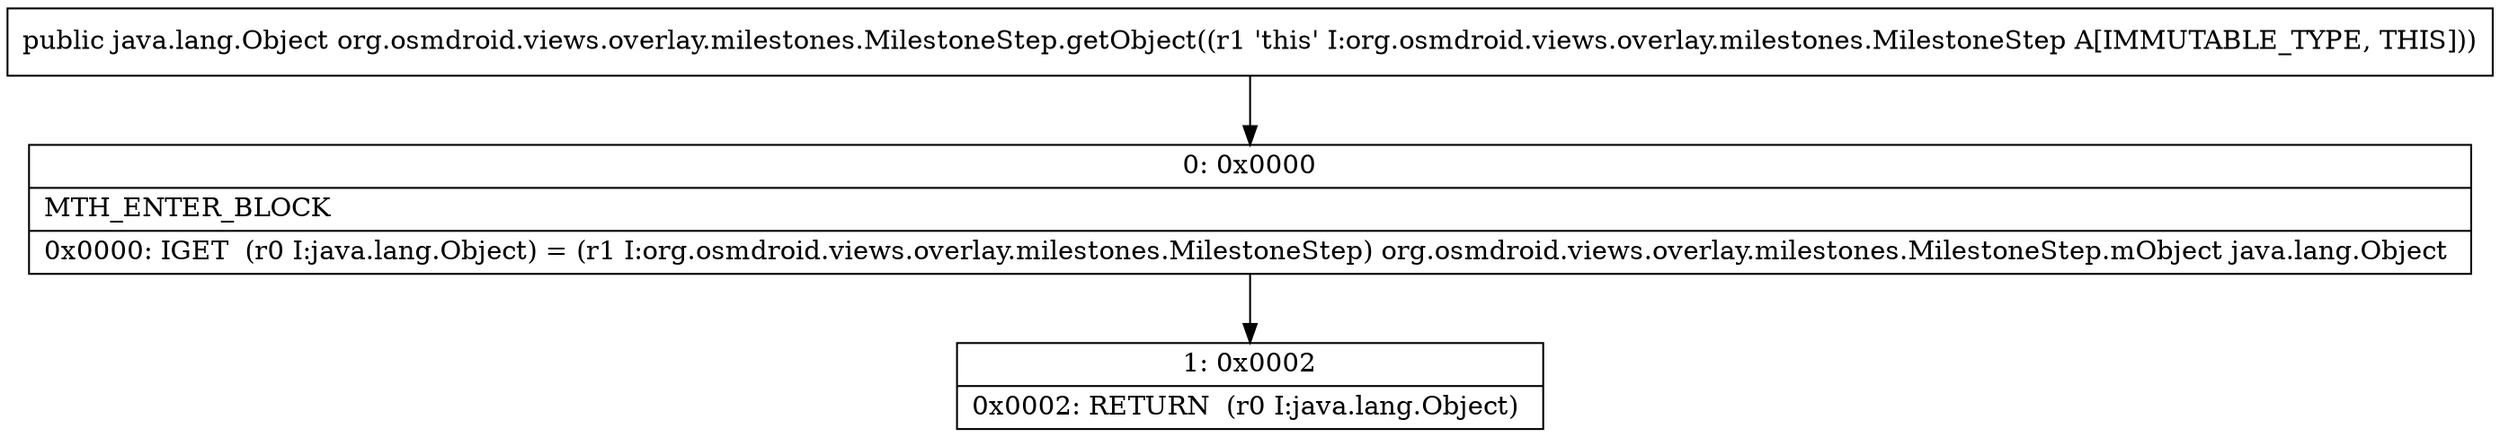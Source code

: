 digraph "CFG fororg.osmdroid.views.overlay.milestones.MilestoneStep.getObject()Ljava\/lang\/Object;" {
Node_0 [shape=record,label="{0\:\ 0x0000|MTH_ENTER_BLOCK\l|0x0000: IGET  (r0 I:java.lang.Object) = (r1 I:org.osmdroid.views.overlay.milestones.MilestoneStep) org.osmdroid.views.overlay.milestones.MilestoneStep.mObject java.lang.Object \l}"];
Node_1 [shape=record,label="{1\:\ 0x0002|0x0002: RETURN  (r0 I:java.lang.Object) \l}"];
MethodNode[shape=record,label="{public java.lang.Object org.osmdroid.views.overlay.milestones.MilestoneStep.getObject((r1 'this' I:org.osmdroid.views.overlay.milestones.MilestoneStep A[IMMUTABLE_TYPE, THIS])) }"];
MethodNode -> Node_0;
Node_0 -> Node_1;
}

